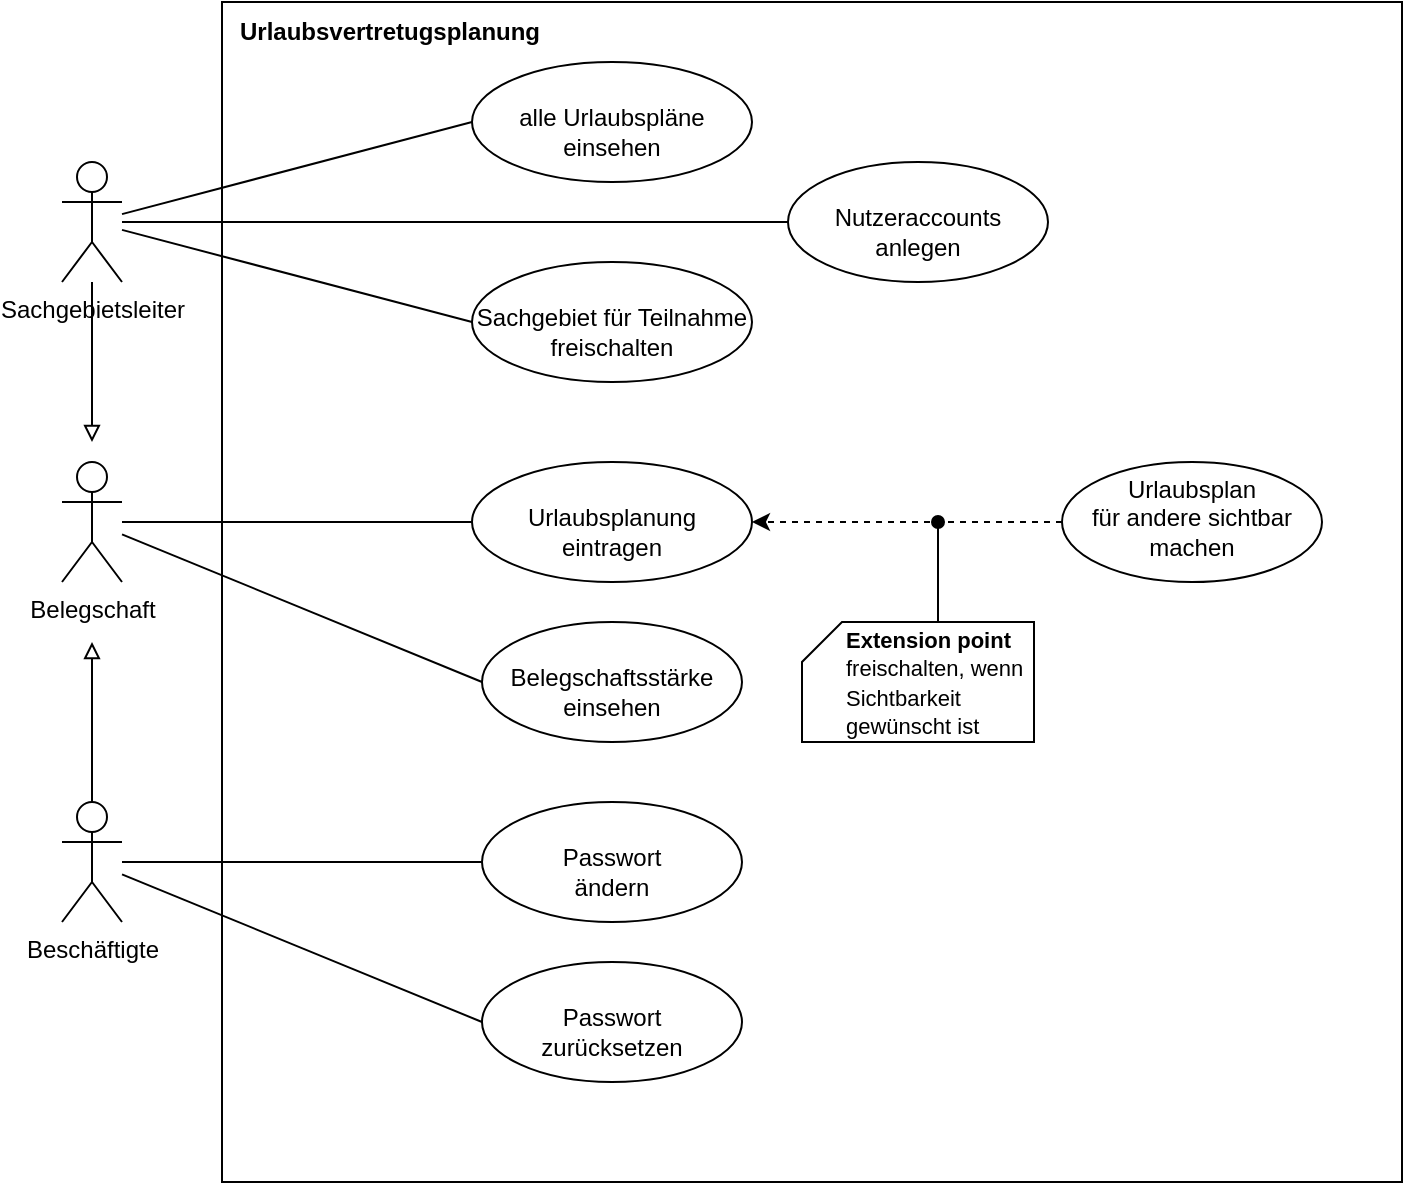 <mxfile version="20.3.0" type="device"><diagram id="H4PSy__B_0V2emMxfPxn" name="Seite-1"><mxGraphModel dx="1422" dy="861" grid="1" gridSize="10" guides="1" tooltips="1" connect="1" arrows="1" fold="1" page="1" pageScale="1" pageWidth="1169" pageHeight="827" math="0" shadow="0"><root><mxCell id="0"/><mxCell id="1" parent="0"/><mxCell id="MoQ9H4sqv2j1bRgIpQTv-1" value="" style="whiteSpace=wrap;html=1;aspect=fixed;" vertex="1" parent="1"><mxGeometry x="120" y="40" width="590" height="590" as="geometry"/></mxCell><mxCell id="MoQ9H4sqv2j1bRgIpQTv-2" value="Urlaubsvertretugsplanung" style="text;html=1;strokeColor=none;fillColor=none;align=center;verticalAlign=middle;whiteSpace=wrap;rounded=0;fontStyle=1" vertex="1" parent="1"><mxGeometry x="144" y="40" width="120" height="30" as="geometry"/></mxCell><mxCell id="MoQ9H4sqv2j1bRgIpQTv-4" style="edgeStyle=orthogonalEdgeStyle;rounded=0;orthogonalLoop=1;jettySize=auto;html=1;endArrow=block;endFill=0;" edge="1" parent="1" source="MoQ9H4sqv2j1bRgIpQTv-8"><mxGeometry relative="1" as="geometry"><mxPoint x="55" y="260" as="targetPoint"/></mxGeometry></mxCell><mxCell id="MoQ9H4sqv2j1bRgIpQTv-47" style="rounded=0;orthogonalLoop=1;jettySize=auto;html=1;endArrow=none;endFill=0;entryX=0;entryY=0.5;entryDx=0;entryDy=0;" edge="1" parent="1" source="MoQ9H4sqv2j1bRgIpQTv-8" target="MoQ9H4sqv2j1bRgIpQTv-45"><mxGeometry relative="1" as="geometry"/></mxCell><mxCell id="MoQ9H4sqv2j1bRgIpQTv-55" style="rounded=0;orthogonalLoop=1;jettySize=auto;html=1;endArrow=none;endFill=0;entryX=0;entryY=0.5;entryDx=0;entryDy=0;" edge="1" parent="1" source="MoQ9H4sqv2j1bRgIpQTv-8" target="MoQ9H4sqv2j1bRgIpQTv-54"><mxGeometry relative="1" as="geometry"/></mxCell><mxCell id="MoQ9H4sqv2j1bRgIpQTv-8" value="Sachgebietsleiter" style="shape=umlActor;verticalLabelPosition=bottom;verticalAlign=top;html=1;outlineConnect=0;" vertex="1" parent="1"><mxGeometry x="40" y="120" width="30" height="60" as="geometry"/></mxCell><mxCell id="MoQ9H4sqv2j1bRgIpQTv-46" style="rounded=0;orthogonalLoop=1;jettySize=auto;html=1;endArrow=none;endFill=0;" edge="1" parent="1" source="MoQ9H4sqv2j1bRgIpQTv-10" target="MoQ9H4sqv2j1bRgIpQTv-19"><mxGeometry relative="1" as="geometry"/></mxCell><mxCell id="MoQ9H4sqv2j1bRgIpQTv-58" style="edgeStyle=none;rounded=0;orthogonalLoop=1;jettySize=auto;html=1;entryX=0;entryY=0.5;entryDx=0;entryDy=0;endArrow=none;endFill=0;" edge="1" parent="1" source="MoQ9H4sqv2j1bRgIpQTv-10" target="MoQ9H4sqv2j1bRgIpQTv-32"><mxGeometry relative="1" as="geometry"/></mxCell><mxCell id="MoQ9H4sqv2j1bRgIpQTv-10" value="Belegschaft" style="shape=umlActor;verticalLabelPosition=bottom;verticalAlign=top;html=1;outlineConnect=0;" vertex="1" parent="1"><mxGeometry x="40" y="270" width="30" height="60" as="geometry"/></mxCell><mxCell id="MoQ9H4sqv2j1bRgIpQTv-11" style="edgeStyle=orthogonalEdgeStyle;rounded=0;orthogonalLoop=1;jettySize=auto;html=1;endArrow=block;endFill=0;" edge="1" parent="1" source="MoQ9H4sqv2j1bRgIpQTv-14"><mxGeometry relative="1" as="geometry"><mxPoint x="55" y="360" as="targetPoint"/></mxGeometry></mxCell><mxCell id="MoQ9H4sqv2j1bRgIpQTv-60" style="edgeStyle=none;rounded=0;orthogonalLoop=1;jettySize=auto;html=1;entryX=0;entryY=0.5;entryDx=0;entryDy=0;endArrow=none;endFill=0;" edge="1" parent="1" source="MoQ9H4sqv2j1bRgIpQTv-8" target="MoQ9H4sqv2j1bRgIpQTv-56"><mxGeometry relative="1" as="geometry"/></mxCell><mxCell id="MoQ9H4sqv2j1bRgIpQTv-61" style="edgeStyle=none;rounded=0;orthogonalLoop=1;jettySize=auto;html=1;entryX=0;entryY=0.5;entryDx=0;entryDy=0;endArrow=none;endFill=0;" edge="1" parent="1" source="MoQ9H4sqv2j1bRgIpQTv-14" target="MoQ9H4sqv2j1bRgIpQTv-59"><mxGeometry relative="1" as="geometry"/></mxCell><mxCell id="MoQ9H4sqv2j1bRgIpQTv-62" style="edgeStyle=none;rounded=0;orthogonalLoop=1;jettySize=auto;html=1;entryX=0;entryY=0.5;entryDx=0;entryDy=0;endArrow=none;endFill=0;" edge="1" parent="1" source="MoQ9H4sqv2j1bRgIpQTv-14" target="MoQ9H4sqv2j1bRgIpQTv-57"><mxGeometry relative="1" as="geometry"/></mxCell><mxCell id="MoQ9H4sqv2j1bRgIpQTv-14" value="Beschäftigte" style="shape=umlActor;verticalLabelPosition=bottom;verticalAlign=top;html=1;outlineConnect=0;" vertex="1" parent="1"><mxGeometry x="40" y="440" width="30" height="60" as="geometry"/></mxCell><mxCell id="MoQ9H4sqv2j1bRgIpQTv-19" value="&lt;br&gt;Urlaubsplanung&lt;br&gt;eintragen" style="ellipse;whiteSpace=wrap;html=1;verticalAlign=top;" vertex="1" parent="1"><mxGeometry x="245" y="270" width="140" height="60" as="geometry"/></mxCell><mxCell id="MoQ9H4sqv2j1bRgIpQTv-32" value="&lt;br&gt;Belegschaftsstärke&lt;br&gt;einsehen" style="ellipse;whiteSpace=wrap;html=1;verticalAlign=top;" vertex="1" parent="1"><mxGeometry x="250" y="350" width="130" height="60" as="geometry"/></mxCell><mxCell id="MoQ9H4sqv2j1bRgIpQTv-48" style="edgeStyle=orthogonalEdgeStyle;rounded=0;orthogonalLoop=1;jettySize=auto;html=1;dashed=1;" edge="1" parent="1" source="MoQ9H4sqv2j1bRgIpQTv-44" target="MoQ9H4sqv2j1bRgIpQTv-19"><mxGeometry relative="1" as="geometry"/></mxCell><mxCell id="MoQ9H4sqv2j1bRgIpQTv-44" value="Urlaubsplan&lt;br&gt;für andere sichtbar&lt;br&gt;machen" style="ellipse;whiteSpace=wrap;html=1;verticalAlign=top;" vertex="1" parent="1"><mxGeometry x="540" y="270" width="130" height="60" as="geometry"/></mxCell><mxCell id="MoQ9H4sqv2j1bRgIpQTv-45" value="&lt;br&gt;alle Urlaubspläne&lt;br&gt;einsehen" style="ellipse;whiteSpace=wrap;html=1;verticalAlign=top;" vertex="1" parent="1"><mxGeometry x="245" y="70" width="140" height="60" as="geometry"/></mxCell><mxCell id="MoQ9H4sqv2j1bRgIpQTv-49" value="" style="group" vertex="1" connectable="0" parent="1"><mxGeometry x="410" y="350" width="116" height="60" as="geometry"/></mxCell><mxCell id="MoQ9H4sqv2j1bRgIpQTv-50" value="" style="verticalLabelPosition=bottom;verticalAlign=top;html=1;shape=card;whiteSpace=wrap;size=20;arcSize=12;" vertex="1" parent="MoQ9H4sqv2j1bRgIpQTv-49"><mxGeometry width="116" height="60" as="geometry"/></mxCell><mxCell id="MoQ9H4sqv2j1bRgIpQTv-51" value="&lt;font style=&quot;font-size: 11px&quot;&gt;&lt;b&gt;Extension point&lt;/b&gt;&amp;nbsp; freischalten, wenn Sichtbarkeit gewünscht ist&lt;/font&gt;" style="text;html=1;strokeColor=none;fillColor=none;align=left;verticalAlign=middle;whiteSpace=wrap;rounded=0;" vertex="1" parent="MoQ9H4sqv2j1bRgIpQTv-49"><mxGeometry x="20" width="96" height="60" as="geometry"/></mxCell><mxCell id="MoQ9H4sqv2j1bRgIpQTv-53" style="edgeStyle=orthogonalEdgeStyle;rounded=0;orthogonalLoop=1;jettySize=auto;html=1;endArrow=oval;endFill=1;" edge="1" parent="1" source="MoQ9H4sqv2j1bRgIpQTv-51"><mxGeometry relative="1" as="geometry"><mxPoint x="478" y="300" as="targetPoint"/></mxGeometry></mxCell><mxCell id="MoQ9H4sqv2j1bRgIpQTv-54" value="&lt;br&gt;Sachgebiet für Teilnahme&lt;br&gt;freischalten" style="ellipse;whiteSpace=wrap;html=1;verticalAlign=top;" vertex="1" parent="1"><mxGeometry x="245" y="170" width="140" height="60" as="geometry"/></mxCell><mxCell id="MoQ9H4sqv2j1bRgIpQTv-56" value="&lt;br&gt;Nutzeraccounts&lt;br&gt;anlegen" style="ellipse;whiteSpace=wrap;html=1;verticalAlign=top;" vertex="1" parent="1"><mxGeometry x="403" y="120" width="130" height="60" as="geometry"/></mxCell><mxCell id="MoQ9H4sqv2j1bRgIpQTv-57" value="&lt;br&gt;Passwort&lt;br&gt;zurücksetzen" style="ellipse;whiteSpace=wrap;html=1;verticalAlign=top;" vertex="1" parent="1"><mxGeometry x="250" y="520" width="130" height="60" as="geometry"/></mxCell><mxCell id="MoQ9H4sqv2j1bRgIpQTv-59" value="&lt;br&gt;Passwort&lt;br&gt;ändern" style="ellipse;whiteSpace=wrap;html=1;verticalAlign=top;" vertex="1" parent="1"><mxGeometry x="250" y="440" width="130" height="60" as="geometry"/></mxCell></root></mxGraphModel></diagram></mxfile>